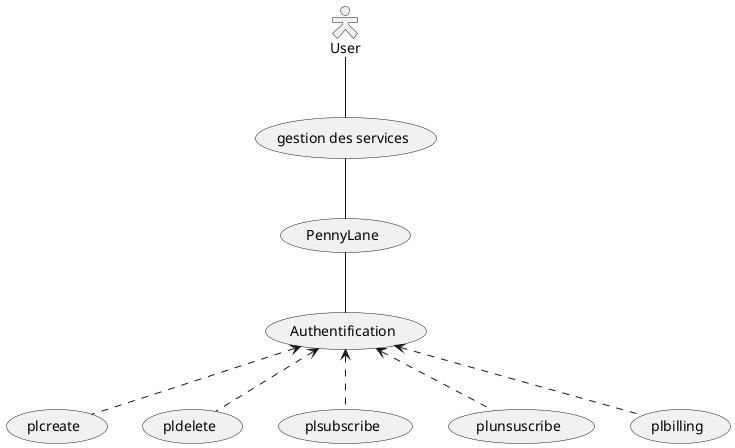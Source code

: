 @startuml "usecaseglobaltotal"

skinparam actorStyle Hollow 

:User: as user

(gestion des services) as (servicemanaging)

(PennyLane) as (pennyLane)

(Authentification) as (authentification)

user -- (servicemanaging)

(pennyLane) -- (authentification)

(servicemanaging) -- (pennyLane)

(authentification) <.. (plcreate)
(authentification) <.. (pldelete)
(authentification) <.. (plsubscribe)
(authentification) <.. (plunsuscribe)
(authentification) <.. (plbilling)

@enduml